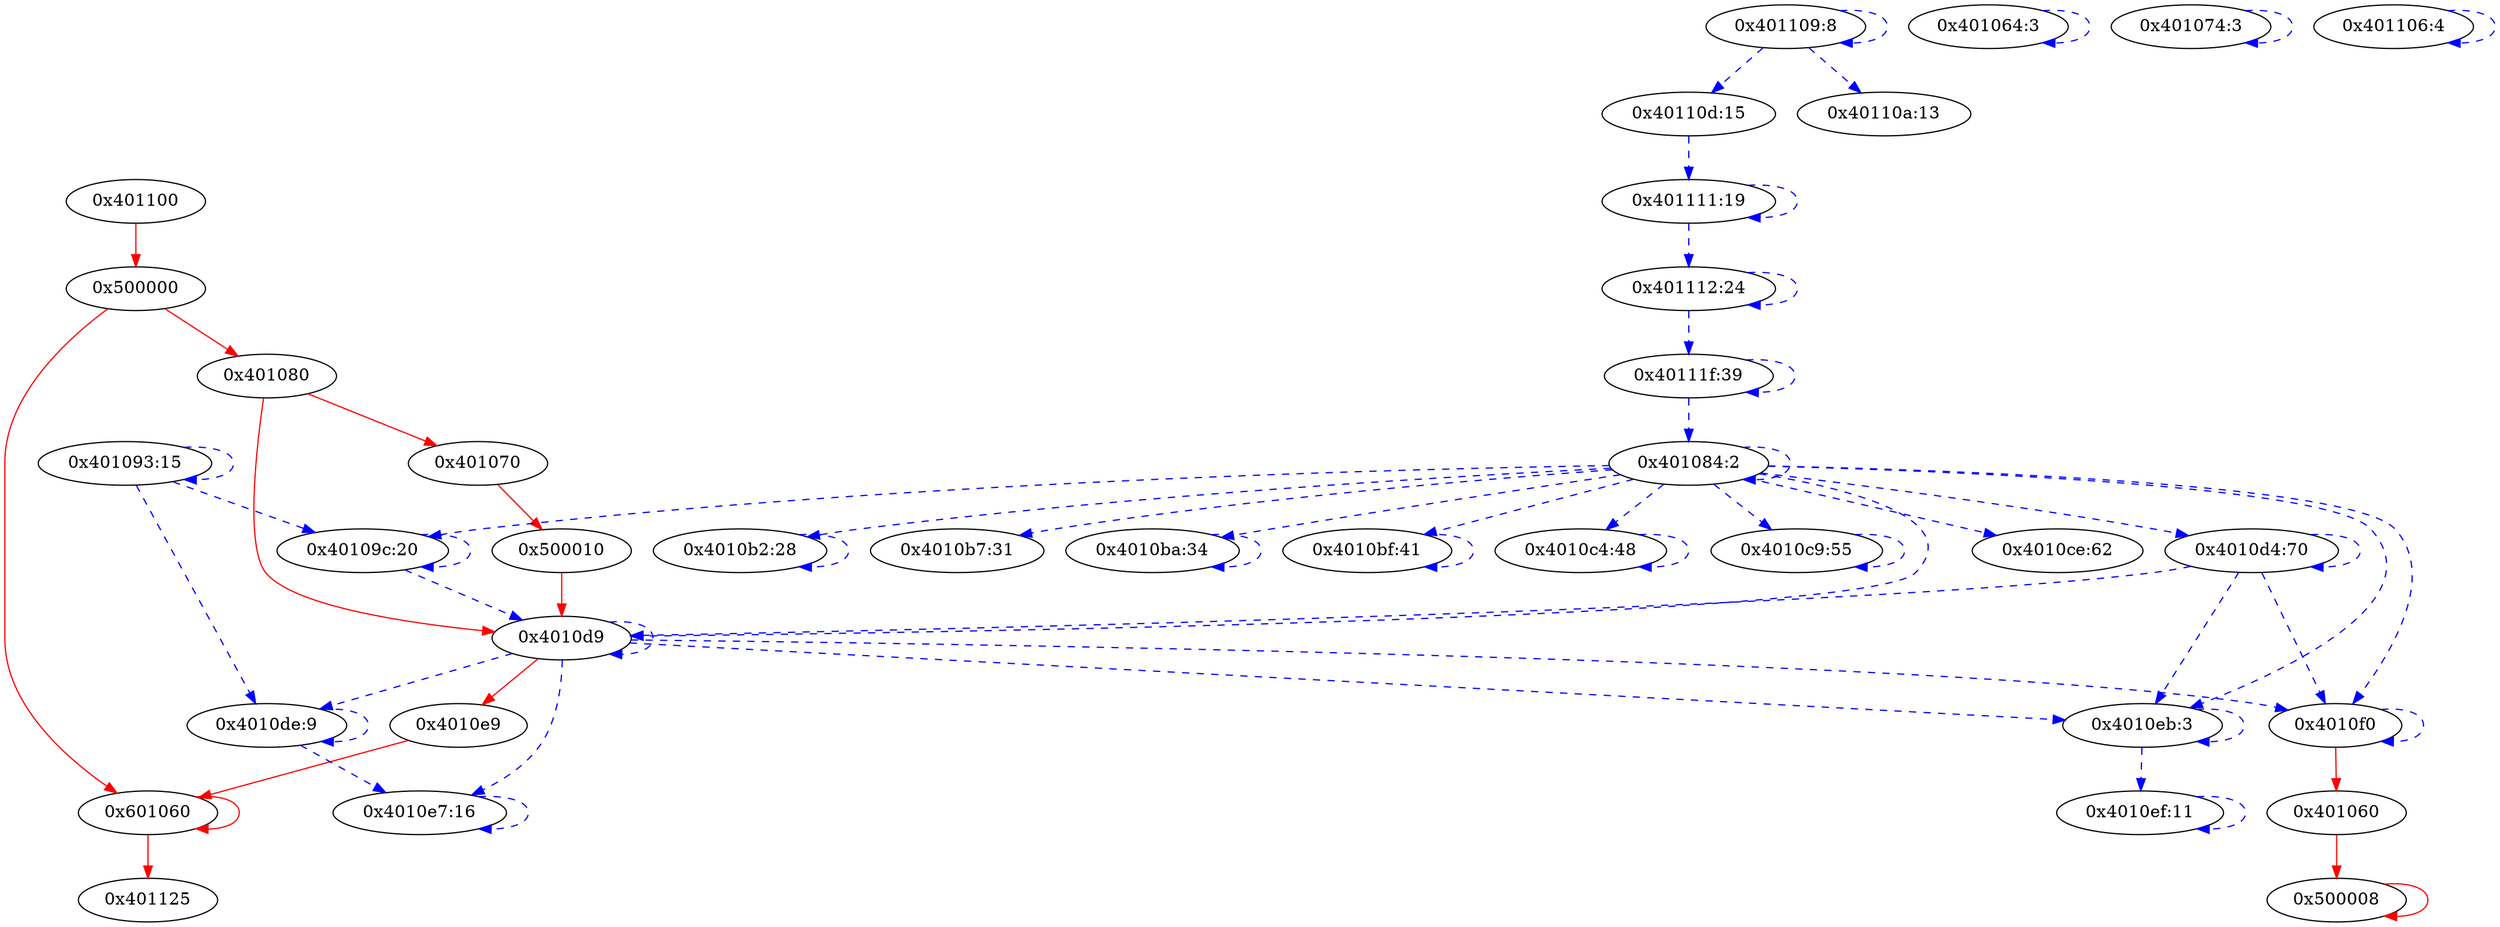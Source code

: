 digraph {
401100 [label="0x401100"];
500000 [label="0x500000"];
401080 [label="0x401080"];
401070 [label="0x401070"];
500010 [label="0x500010"];
"4010d9" [label="0x4010d9"];
"4010e9" [label="0x4010e9"];
"4010f0" [label="0x4010f0"];
601060 [label="0x601060"];
401060 [label="0x401060"];
500008 [label="0x500008"];
401125 [label="0x401125"];
401064 [label="0x401064:3"];
401074 [label="0x401074:3"];
"4010eb" [label="0x4010eb:3"];
"4010ef" [label="0x4010ef:11"];
"4010de" [label="0x4010de:9"];
"4010e7" [label="0x4010e7:16"];
401084 [label="0x401084:2"];
"40109c" [label="0x40109c:20"];
"4010b2" [label="0x4010b2:28"];
"4010b7" [label="0x4010b7:31"];
"4010ba" [label="0x4010ba:34"];
"4010bf" [label="0x4010bf:41"];
"4010c4" [label="0x4010c4:48"];
"4010c9" [label="0x4010c9:55"];
"4010ce" [label="0x4010ce:62"];
"4010d4" [label="0x4010d4:70"];
401093 [label="0x401093:15"];
401106 [label="0x401106:4"];
401109 [label="0x401109:8"];
"40110a" [label="0x40110a:13"];
"40110d" [label="0x40110d:15"];
401111 [label="0x401111:19"];
401112 [label="0x401112:24"];
"40111f" [label="0x40111f:39"];
401100 -> 500000 [type=control, color=red, style=solid];
500000 -> 401080 [type=control, color=red, style=solid];
500000 -> 601060 [type=control, color=red, style=solid];
401080 -> 401070 [type=control, color=red, style=solid];
401080 -> "4010d9" [type=control, color=red, style=solid];
401070 -> 500010 [type=control, color=red, style=solid];
500010 -> "4010d9" [type=control, color=red, style=solid];
"4010d9" -> "4010e9" [type=control, color=red, style=solid];
"4010d9" -> "4010f0" [type=data, color=blue, style=dashed];
"4010d9" -> "4010d9" [type=data, color=blue, style=dashed];
"4010d9" -> "4010eb" [type=data, color=blue, style=dashed];
"4010d9" -> "4010de" [type=data, color=blue, style=dashed];
"4010d9" -> "4010e7" [type=data, color=blue, style=dashed];
"4010e9" -> 601060 [type=control, color=red, style=solid];
"4010f0" -> 401060 [type=control, color=red, style=solid];
"4010f0" -> "4010f0" [type=data, color=blue, style=dashed];
601060 -> 601060 [type=control, color=red, style=solid];
601060 -> 401125 [type=control, color=red, style=solid];
401060 -> 500008 [type=control, color=red, style=solid];
500008 -> 500008 [type=control, color=red, style=solid];
401064 -> 401064 [type=data, color=blue, style=dashed];
401074 -> 401074 [type=data, color=blue, style=dashed];
"4010eb" -> "4010eb" [type=data, color=blue, style=dashed];
"4010eb" -> "4010ef" [type=data, color=blue, style=dashed];
"4010ef" -> "4010ef" [type=data, color=blue, style=dashed];
"4010de" -> "4010de" [type=data, color=blue, style=dashed];
"4010de" -> "4010e7" [type=data, color=blue, style=dashed];
"4010e7" -> "4010e7" [type=data, color=blue, style=dashed];
401084 -> 401084 [type=data, color=blue, style=dashed];
401084 -> "40109c" [type=data, color=blue, style=dashed];
401084 -> "4010b2" [type=data, color=blue, style=dashed];
401084 -> "4010b7" [type=data, color=blue, style=dashed];
401084 -> "4010ba" [type=data, color=blue, style=dashed];
401084 -> "4010bf" [type=data, color=blue, style=dashed];
401084 -> "4010c4" [type=data, color=blue, style=dashed];
401084 -> "4010c9" [type=data, color=blue, style=dashed];
401084 -> "4010ce" [type=data, color=blue, style=dashed];
401084 -> "4010d4" [type=data, color=blue, style=dashed];
401084 -> "4010d9" [type=data, color=blue, style=dashed];
401084 -> "4010eb" [type=data, color=blue, style=dashed];
401084 -> "4010f0" [type=data, color=blue, style=dashed];
"40109c" -> "40109c" [type=data, color=blue, style=dashed];
"40109c" -> "4010d9" [type=data, color=blue, style=dashed];
"4010b2" -> "4010b2" [type=data, color=blue, style=dashed];
"4010ba" -> "4010ba" [type=data, color=blue, style=dashed];
"4010bf" -> "4010bf" [type=data, color=blue, style=dashed];
"4010c4" -> "4010c4" [type=data, color=blue, style=dashed];
"4010c9" -> "4010c9" [type=data, color=blue, style=dashed];
"4010d4" -> "4010d4" [type=data, color=blue, style=dashed];
"4010d4" -> "4010d9" [type=data, color=blue, style=dashed];
"4010d4" -> "4010eb" [type=data, color=blue, style=dashed];
"4010d4" -> "4010f0" [type=data, color=blue, style=dashed];
401093 -> 401093 [type=data, color=blue, style=dashed];
401093 -> "4010de" [type=data, color=blue, style=dashed];
401093 -> "40109c" [type=data, color=blue, style=dashed];
401106 -> 401106 [type=data, color=blue, style=dashed];
401109 -> 401109 [type=data, color=blue, style=dashed];
401109 -> "40110a" [type=data, color=blue, style=dashed];
401109 -> "40110d" [type=data, color=blue, style=dashed];
"40110d" -> 401111 [type=data, color=blue, style=dashed];
401111 -> 401111 [type=data, color=blue, style=dashed];
401111 -> 401112 [type=data, color=blue, style=dashed];
401112 -> 401112 [type=data, color=blue, style=dashed];
401112 -> "40111f" [type=data, color=blue, style=dashed];
"40111f" -> "40111f" [type=data, color=blue, style=dashed];
"40111f" -> 401084 [type=data, color=blue, style=dashed];
}
